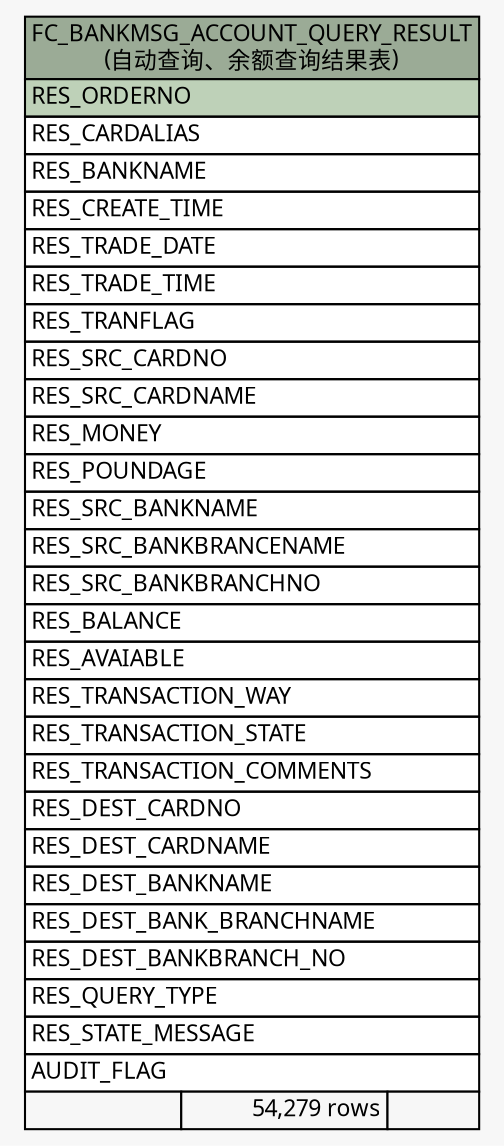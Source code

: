 // dot 2.26.0 on Linux 2.6.32-504.8.1.el6.x86_64
// SchemaSpy rev Unknown
digraph "FC_BANKMSG_ACCOUNT_QUERY_RESULT" {
  graph [
    rankdir="RL"
    bgcolor="#f7f7f7"
    nodesep="0.18"
    ranksep="0.46"
    fontname="Microsoft YaHei"
    fontsize="11"
  ];
  node [
    fontname="Microsoft YaHei"
    fontsize="11"
    shape="plaintext"
  ];
  edge [
    arrowsize="0.8"
  ];
  "FC_BANKMSG_ACCOUNT_QUERY_RESULT" [
    label=<
    <TABLE BORDER="0" CELLBORDER="1" CELLSPACING="0" BGCOLOR="#ffffff">
      <TR><TD COLSPAN="3" BGCOLOR="#9bab96" ALIGN="CENTER">FC_BANKMSG_ACCOUNT_QUERY_RESULT<br/>(自动查询、余额查询结果表)</TD></TR>
      <TR><TD PORT="RES_ORDERNO" COLSPAN="3" BGCOLOR="#bed1b8" ALIGN="LEFT">RES_ORDERNO</TD></TR>
      <TR><TD PORT="RES_CARDALIAS" COLSPAN="3" ALIGN="LEFT">RES_CARDALIAS</TD></TR>
      <TR><TD PORT="RES_BANKNAME" COLSPAN="3" ALIGN="LEFT">RES_BANKNAME</TD></TR>
      <TR><TD PORT="RES_CREATE_TIME" COLSPAN="3" ALIGN="LEFT">RES_CREATE_TIME</TD></TR>
      <TR><TD PORT="RES_TRADE_DATE" COLSPAN="3" ALIGN="LEFT">RES_TRADE_DATE</TD></TR>
      <TR><TD PORT="RES_TRADE_TIME" COLSPAN="3" ALIGN="LEFT">RES_TRADE_TIME</TD></TR>
      <TR><TD PORT="RES_TRANFLAG" COLSPAN="3" ALIGN="LEFT">RES_TRANFLAG</TD></TR>
      <TR><TD PORT="RES_SRC_CARDNO" COLSPAN="3" ALIGN="LEFT">RES_SRC_CARDNO</TD></TR>
      <TR><TD PORT="RES_SRC_CARDNAME" COLSPAN="3" ALIGN="LEFT">RES_SRC_CARDNAME</TD></TR>
      <TR><TD PORT="RES_MONEY" COLSPAN="3" ALIGN="LEFT">RES_MONEY</TD></TR>
      <TR><TD PORT="RES_POUNDAGE" COLSPAN="3" ALIGN="LEFT">RES_POUNDAGE</TD></TR>
      <TR><TD PORT="RES_SRC_BANKNAME" COLSPAN="3" ALIGN="LEFT">RES_SRC_BANKNAME</TD></TR>
      <TR><TD PORT="RES_SRC_BANKBRANCENAME" COLSPAN="3" ALIGN="LEFT">RES_SRC_BANKBRANCENAME</TD></TR>
      <TR><TD PORT="RES_SRC_BANKBRANCHNO" COLSPAN="3" ALIGN="LEFT">RES_SRC_BANKBRANCHNO</TD></TR>
      <TR><TD PORT="RES_BALANCE" COLSPAN="3" ALIGN="LEFT">RES_BALANCE</TD></TR>
      <TR><TD PORT="RES_AVAIABLE" COLSPAN="3" ALIGN="LEFT">RES_AVAIABLE</TD></TR>
      <TR><TD PORT="RES_TRANSACTION_WAY" COLSPAN="3" ALIGN="LEFT">RES_TRANSACTION_WAY</TD></TR>
      <TR><TD PORT="RES_TRANSACTION_STATE" COLSPAN="3" ALIGN="LEFT">RES_TRANSACTION_STATE</TD></TR>
      <TR><TD PORT="RES_TRANSACTION_COMMENTS" COLSPAN="3" ALIGN="LEFT">RES_TRANSACTION_COMMENTS</TD></TR>
      <TR><TD PORT="RES_DEST_CARDNO" COLSPAN="3" ALIGN="LEFT">RES_DEST_CARDNO</TD></TR>
      <TR><TD PORT="RES_DEST_CARDNAME" COLSPAN="3" ALIGN="LEFT">RES_DEST_CARDNAME</TD></TR>
      <TR><TD PORT="RES_DEST_BANKNAME" COLSPAN="3" ALIGN="LEFT">RES_DEST_BANKNAME</TD></TR>
      <TR><TD PORT="RES_DEST_BANK_BRANCHNAME" COLSPAN="3" ALIGN="LEFT">RES_DEST_BANK_BRANCHNAME</TD></TR>
      <TR><TD PORT="RES_DEST_BANKBRANCH_NO" COLSPAN="3" ALIGN="LEFT">RES_DEST_BANKBRANCH_NO</TD></TR>
      <TR><TD PORT="RES_QUERY_TYPE" COLSPAN="3" ALIGN="LEFT">RES_QUERY_TYPE</TD></TR>
      <TR><TD PORT="RES_STATE_MESSAGE" COLSPAN="3" ALIGN="LEFT">RES_STATE_MESSAGE</TD></TR>
      <TR><TD PORT="AUDIT_FLAG" COLSPAN="3" ALIGN="LEFT">AUDIT_FLAG</TD></TR>
      <TR><TD ALIGN="LEFT" BGCOLOR="#f7f7f7">  </TD><TD ALIGN="RIGHT" BGCOLOR="#f7f7f7">54,279 rows</TD><TD ALIGN="RIGHT" BGCOLOR="#f7f7f7">  </TD></TR>
    </TABLE>>
    URL="tables/FC_BANKMSG_ACCOUNT_QUERY_RESULT.html"
    tooltip="FC_BANKMSG_ACCOUNT_QUERY_RESULT"
  ];
}

